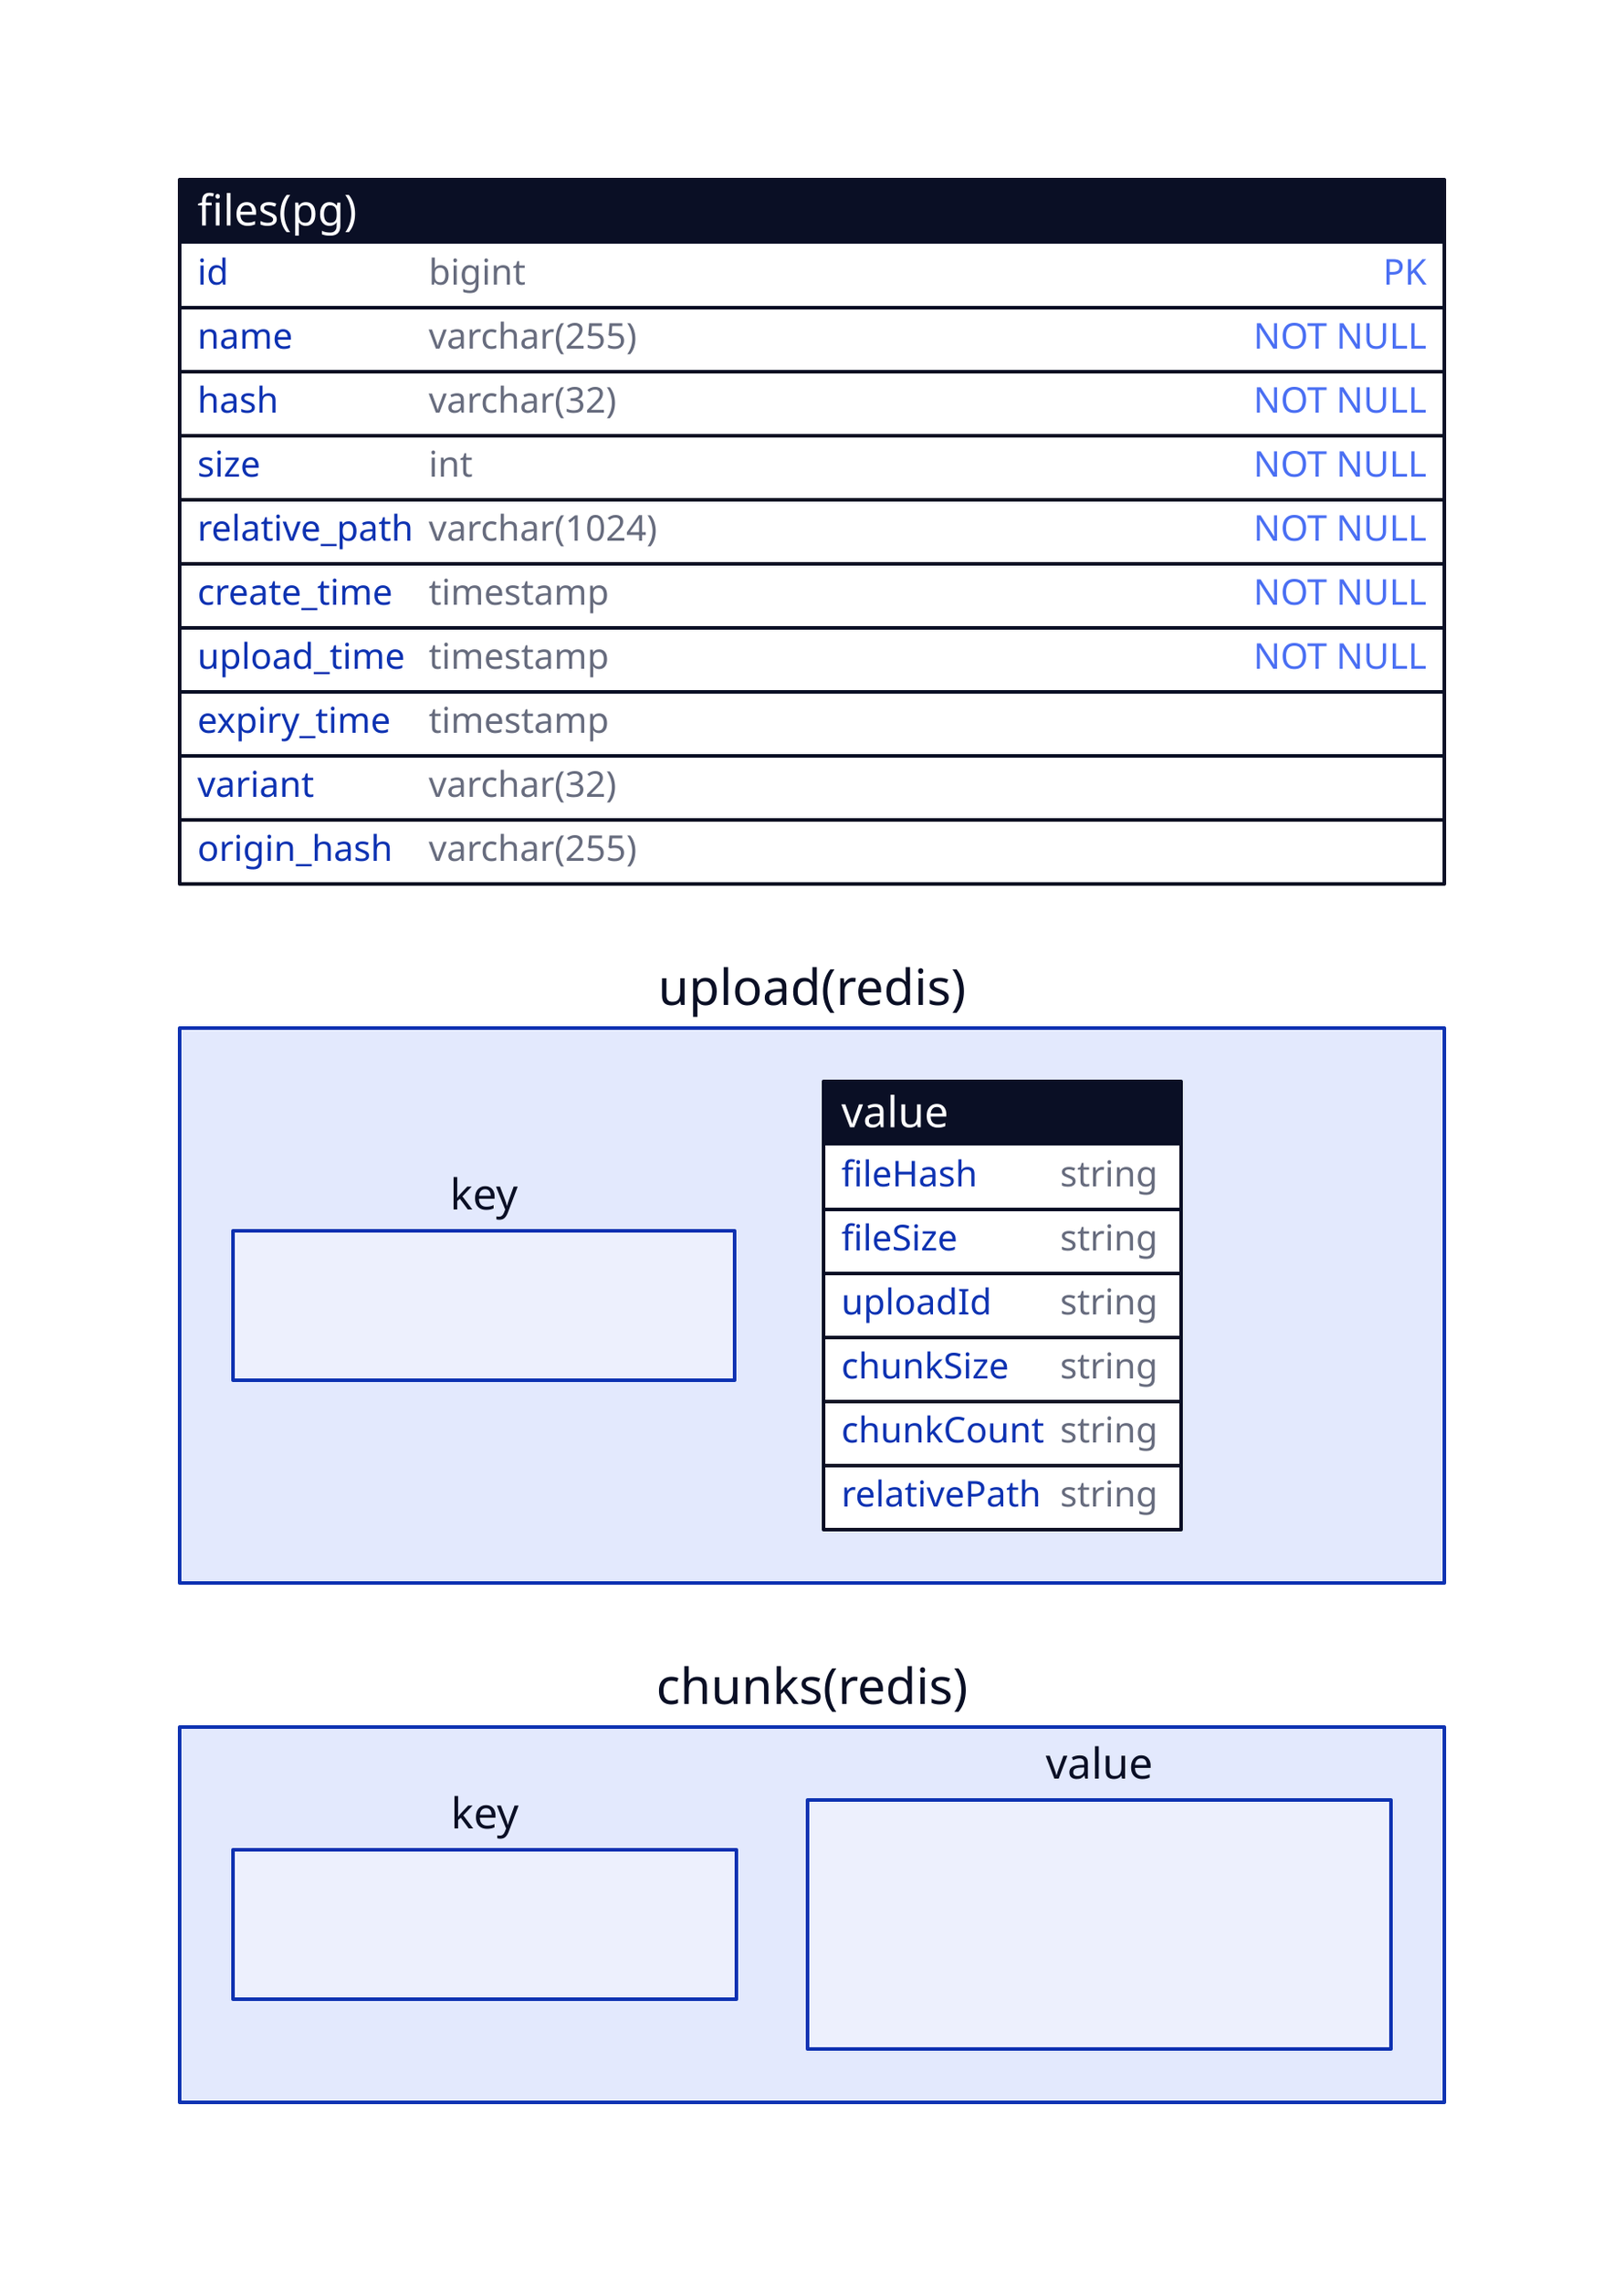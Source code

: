 grid-rows: 3

files: files(pg) {
  shape: sql_table

  id: bigint {
    constraint: PK
  }
  name: varchar(255) {
    constraint: NOT NULL
  }
  hash: varchar(32) {
    constraint: NOT NULL
  }
  size: int {
    constraint: NOT NULL
  }
  relative_path: varchar(1024) {
    constraint: NOT NULL
  }
  create_time: timestamp {
    constraint: NOT NULL
  }
  upload_time: timestamp {
    constraint: NOT NULL
  }
  expiry_time: timestamp
  variant: varchar(32)
  origin_hash: varchar(255)
}

upload: upload(redis) {
  key: {
    explanation: |md
      FILESERVICE:UPLOAD:${fileHash}
    |
  }

  value: {
    shape: sql_table

    fileHash: string
    fileSize: string
    uploadId: string
    chunkSize: string
    chunkCount: string
    relativePath: string
  }
}

chunks: chunks(redis) {
  key: {
    explanation: |md
      FILESERVICE:CHUNKS:${fileHash}
    |
  }

  value: {
    explanation: |md
      - type: hash
      - key: chunkIndex
      - value: ${uploadPart}/${chunkHash}
    |
  }
}
